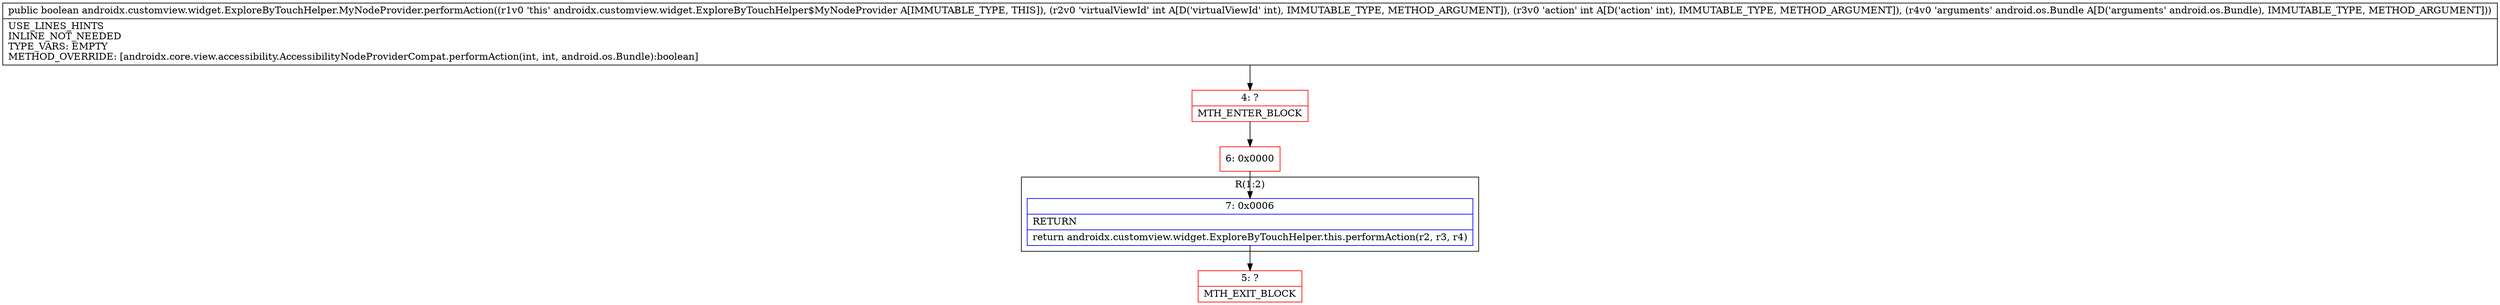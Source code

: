 digraph "CFG forandroidx.customview.widget.ExploreByTouchHelper.MyNodeProvider.performAction(IILandroid\/os\/Bundle;)Z" {
subgraph cluster_Region_846520711 {
label = "R(1:2)";
node [shape=record,color=blue];
Node_7 [shape=record,label="{7\:\ 0x0006|RETURN\l|return androidx.customview.widget.ExploreByTouchHelper.this.performAction(r2, r3, r4)\l}"];
}
Node_4 [shape=record,color=red,label="{4\:\ ?|MTH_ENTER_BLOCK\l}"];
Node_6 [shape=record,color=red,label="{6\:\ 0x0000}"];
Node_5 [shape=record,color=red,label="{5\:\ ?|MTH_EXIT_BLOCK\l}"];
MethodNode[shape=record,label="{public boolean androidx.customview.widget.ExploreByTouchHelper.MyNodeProvider.performAction((r1v0 'this' androidx.customview.widget.ExploreByTouchHelper$MyNodeProvider A[IMMUTABLE_TYPE, THIS]), (r2v0 'virtualViewId' int A[D('virtualViewId' int), IMMUTABLE_TYPE, METHOD_ARGUMENT]), (r3v0 'action' int A[D('action' int), IMMUTABLE_TYPE, METHOD_ARGUMENT]), (r4v0 'arguments' android.os.Bundle A[D('arguments' android.os.Bundle), IMMUTABLE_TYPE, METHOD_ARGUMENT]))  | USE_LINES_HINTS\lINLINE_NOT_NEEDED\lTYPE_VARS: EMPTY\lMETHOD_OVERRIDE: [androidx.core.view.accessibility.AccessibilityNodeProviderCompat.performAction(int, int, android.os.Bundle):boolean]\l}"];
MethodNode -> Node_4;Node_7 -> Node_5;
Node_4 -> Node_6;
Node_6 -> Node_7;
}

